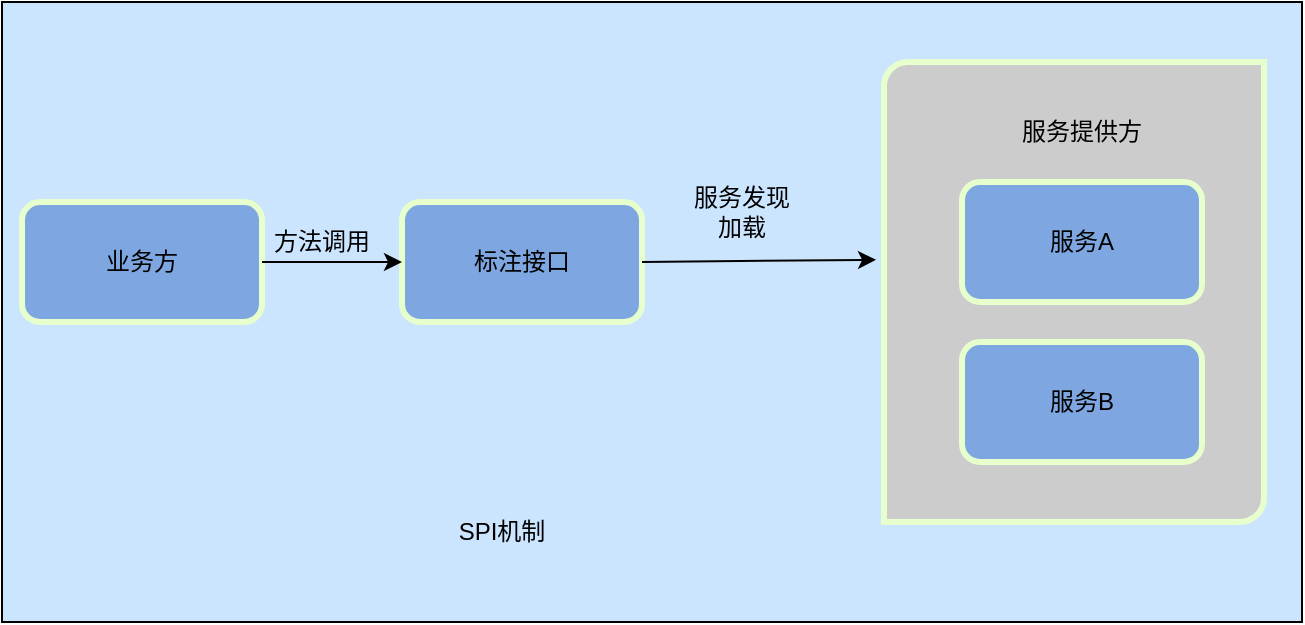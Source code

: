 <mxfile version="17.2.2" type="github">
  <diagram id="Iub0_FKmj7lwjKolyuTS" name="Page-1">
    <mxGraphModel dx="1426" dy="771" grid="1" gridSize="10" guides="1" tooltips="1" connect="1" arrows="1" fold="1" page="1" pageScale="1" pageWidth="827" pageHeight="1169" math="0" shadow="0">
      <root>
        <mxCell id="0" />
        <mxCell id="1" parent="0" />
        <mxCell id="jzqj80nje5uZuj89FIrJ-1" value="" style="rounded=0;whiteSpace=wrap;html=1;fillColor=#CCE5FF;" vertex="1" parent="1">
          <mxGeometry x="60" y="240" width="650" height="310" as="geometry" />
        </mxCell>
        <mxCell id="jzqj80nje5uZuj89FIrJ-2" value="业务方" style="rounded=1;whiteSpace=wrap;html=1;fillColor=#7EA6E0;strokeColor=#E6FFCC;shadow=0;strokeWidth=3;" vertex="1" parent="1">
          <mxGeometry x="70" y="340" width="120" height="60" as="geometry" />
        </mxCell>
        <mxCell id="jzqj80nje5uZuj89FIrJ-3" value="标注接口" style="rounded=1;whiteSpace=wrap;html=1;fillColor=#7EA6E0;strokeColor=#E6FFCC;shadow=0;strokeWidth=3;" vertex="1" parent="1">
          <mxGeometry x="260" y="340" width="120" height="60" as="geometry" />
        </mxCell>
        <mxCell id="jzqj80nje5uZuj89FIrJ-4" value="" style="endArrow=classic;html=1;rounded=0;exitX=1;exitY=0.5;exitDx=0;exitDy=0;" edge="1" parent="1" source="jzqj80nje5uZuj89FIrJ-2">
          <mxGeometry width="50" height="50" relative="1" as="geometry">
            <mxPoint x="390" y="420" as="sourcePoint" />
            <mxPoint x="260" y="370" as="targetPoint" />
          </mxGeometry>
        </mxCell>
        <object label="" id="jzqj80nje5uZuj89FIrJ-8">
          <mxCell style="verticalLabelPosition=bottom;verticalAlign=top;html=1;shape=mxgraph.basic.diag_round_rect;dx=6;shadow=0;strokeColor=#E6FFCC;strokeWidth=3;fillColor=#CCCCCC;" vertex="1" parent="1">
            <mxGeometry x="501" y="270" width="190" height="230" as="geometry" />
          </mxCell>
        </object>
        <mxCell id="jzqj80nje5uZuj89FIrJ-6" value="服务A" style="rounded=1;whiteSpace=wrap;html=1;fillColor=#7EA6E0;strokeColor=#E6FFCC;shadow=0;strokeWidth=3;" vertex="1" parent="1">
          <mxGeometry x="540" y="330" width="120" height="60" as="geometry" />
        </mxCell>
        <mxCell id="jzqj80nje5uZuj89FIrJ-7" value="服务B" style="rounded=1;whiteSpace=wrap;html=1;fillColor=#7EA6E0;strokeColor=#E6FFCC;shadow=0;strokeWidth=3;" vertex="1" parent="1">
          <mxGeometry x="540" y="410" width="120" height="60" as="geometry" />
        </mxCell>
        <mxCell id="jzqj80nje5uZuj89FIrJ-9" value="服务提供方" style="text;html=1;strokeColor=none;fillColor=none;align=center;verticalAlign=middle;whiteSpace=wrap;rounded=0;shadow=0;" vertex="1" parent="1">
          <mxGeometry x="560" y="290" width="80" height="30" as="geometry" />
        </mxCell>
        <mxCell id="jzqj80nje5uZuj89FIrJ-10" value="方法调用&lt;br&gt;" style="text;html=1;strokeColor=none;fillColor=none;align=center;verticalAlign=middle;whiteSpace=wrap;rounded=0;shadow=0;" vertex="1" parent="1">
          <mxGeometry x="190" y="345" width="60" height="30" as="geometry" />
        </mxCell>
        <mxCell id="jzqj80nje5uZuj89FIrJ-12" value="" style="endArrow=classic;html=1;rounded=0;exitX=1;exitY=0.5;exitDx=0;exitDy=0;entryX=-0.021;entryY=0.43;entryDx=0;entryDy=0;entryPerimeter=0;" edge="1" parent="1" source="jzqj80nje5uZuj89FIrJ-3" target="jzqj80nje5uZuj89FIrJ-8">
          <mxGeometry width="50" height="50" relative="1" as="geometry">
            <mxPoint x="400" y="400" as="sourcePoint" />
            <mxPoint x="450" y="350" as="targetPoint" />
          </mxGeometry>
        </mxCell>
        <mxCell id="jzqj80nje5uZuj89FIrJ-13" value="服务发现加载&lt;br&gt;" style="text;html=1;strokeColor=none;fillColor=none;align=center;verticalAlign=middle;whiteSpace=wrap;rounded=0;shadow=0;" vertex="1" parent="1">
          <mxGeometry x="400" y="330" width="60" height="30" as="geometry" />
        </mxCell>
        <mxCell id="jzqj80nje5uZuj89FIrJ-14" value="SPI机制&lt;br&gt;" style="text;html=1;strokeColor=none;fillColor=none;align=center;verticalAlign=middle;whiteSpace=wrap;rounded=0;shadow=0;" vertex="1" parent="1">
          <mxGeometry x="260" y="490" width="100" height="30" as="geometry" />
        </mxCell>
      </root>
    </mxGraphModel>
  </diagram>
</mxfile>
